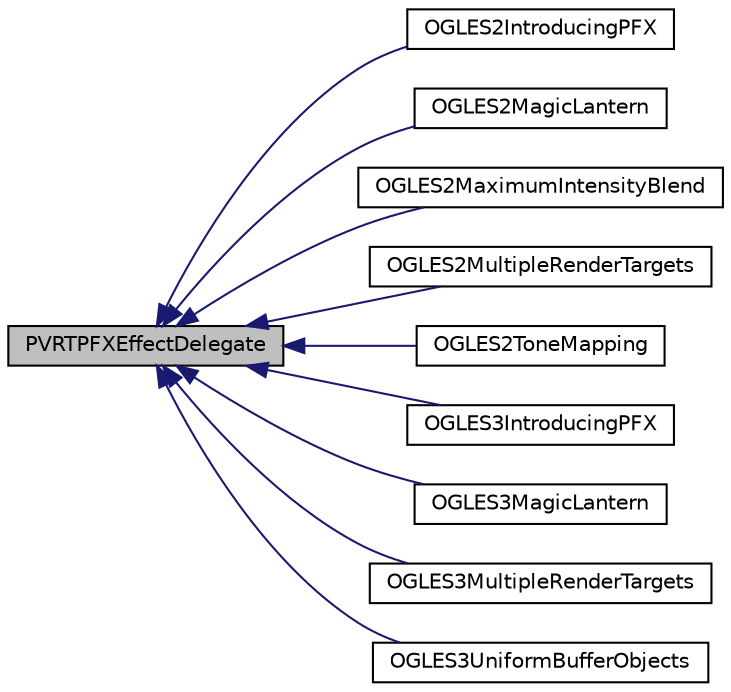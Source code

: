 digraph "PVRTPFXEffectDelegate"
{
  edge [fontname="Helvetica",fontsize="10",labelfontname="Helvetica",labelfontsize="10"];
  node [fontname="Helvetica",fontsize="10",shape=record];
  rankdir="LR";
  Node1 [label="PVRTPFXEffectDelegate",height=0.2,width=0.4,color="black", fillcolor="grey75", style="filled", fontcolor="black"];
  Node1 -> Node2 [dir="back",color="midnightblue",fontsize="10",style="solid",fontname="Helvetica"];
  Node2 [label="OGLES2IntroducingPFX",height=0.2,width=0.4,color="black", fillcolor="white", style="filled",URL="$class_o_g_l_e_s2_introducing_p_f_x.html"];
  Node1 -> Node3 [dir="back",color="midnightblue",fontsize="10",style="solid",fontname="Helvetica"];
  Node3 [label="OGLES2MagicLantern",height=0.2,width=0.4,color="black", fillcolor="white", style="filled",URL="$class_o_g_l_e_s2_magic_lantern.html"];
  Node1 -> Node4 [dir="back",color="midnightblue",fontsize="10",style="solid",fontname="Helvetica"];
  Node4 [label="OGLES2MaximumIntensityBlend",height=0.2,width=0.4,color="black", fillcolor="white", style="filled",URL="$class_o_g_l_e_s2_maximum_intensity_blend.html"];
  Node1 -> Node5 [dir="back",color="midnightblue",fontsize="10",style="solid",fontname="Helvetica"];
  Node5 [label="OGLES2MultipleRenderTargets",height=0.2,width=0.4,color="black", fillcolor="white", style="filled",URL="$class_o_g_l_e_s2_multiple_render_targets.html"];
  Node1 -> Node6 [dir="back",color="midnightblue",fontsize="10",style="solid",fontname="Helvetica"];
  Node6 [label="OGLES2ToneMapping",height=0.2,width=0.4,color="black", fillcolor="white", style="filled",URL="$class_o_g_l_e_s2_tone_mapping.html"];
  Node1 -> Node7 [dir="back",color="midnightblue",fontsize="10",style="solid",fontname="Helvetica"];
  Node7 [label="OGLES3IntroducingPFX",height=0.2,width=0.4,color="black", fillcolor="white", style="filled",URL="$class_o_g_l_e_s3_introducing_p_f_x.html"];
  Node1 -> Node8 [dir="back",color="midnightblue",fontsize="10",style="solid",fontname="Helvetica"];
  Node8 [label="OGLES3MagicLantern",height=0.2,width=0.4,color="black", fillcolor="white", style="filled",URL="$class_o_g_l_e_s3_magic_lantern.html"];
  Node1 -> Node9 [dir="back",color="midnightblue",fontsize="10",style="solid",fontname="Helvetica"];
  Node9 [label="OGLES3MultipleRenderTargets",height=0.2,width=0.4,color="black", fillcolor="white", style="filled",URL="$class_o_g_l_e_s3_multiple_render_targets.html"];
  Node1 -> Node10 [dir="back",color="midnightblue",fontsize="10",style="solid",fontname="Helvetica"];
  Node10 [label="OGLES3UniformBufferObjects",height=0.2,width=0.4,color="black", fillcolor="white", style="filled",URL="$class_o_g_l_e_s3_uniform_buffer_objects.html"];
}
